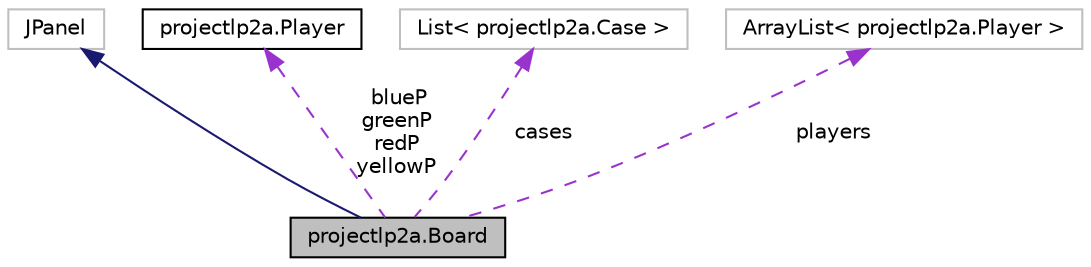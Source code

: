digraph "projectlp2a.Board"
{
 // LATEX_PDF_SIZE
  edge [fontname="Helvetica",fontsize="10",labelfontname="Helvetica",labelfontsize="10"];
  node [fontname="Helvetica",fontsize="10",shape=record];
  Node1 [label="projectlp2a.Board",height=0.2,width=0.4,color="black", fillcolor="grey75", style="filled", fontcolor="black",tooltip=" "];
  Node2 -> Node1 [dir="back",color="midnightblue",fontsize="10",style="solid",fontname="Helvetica"];
  Node2 [label="JPanel",height=0.2,width=0.4,color="grey75", fillcolor="white", style="filled",tooltip=" "];
  Node3 -> Node1 [dir="back",color="darkorchid3",fontsize="10",style="dashed",label=" blueP\ngreenP\nredP\nyellowP" ,fontname="Helvetica"];
  Node3 [label="projectlp2a.Player",height=0.2,width=0.4,color="black", fillcolor="white", style="filled",URL="$classprojectlp2a_1_1_player.html",tooltip=" "];
  Node4 -> Node1 [dir="back",color="darkorchid3",fontsize="10",style="dashed",label=" cases" ,fontname="Helvetica"];
  Node4 [label="List\< projectlp2a.Case \>",height=0.2,width=0.4,color="grey75", fillcolor="white", style="filled",tooltip=" "];
  Node5 -> Node1 [dir="back",color="darkorchid3",fontsize="10",style="dashed",label=" players" ,fontname="Helvetica"];
  Node5 [label="ArrayList\< projectlp2a.Player \>",height=0.2,width=0.4,color="grey75", fillcolor="white", style="filled",tooltip=" "];
}
